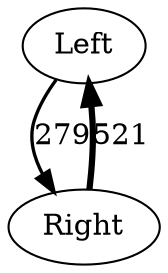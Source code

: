 strict digraph  {
Left;
Right;
Left -> Right  [label=279, penwidth="1.6065259117082533"];
Right -> Left  [label=521, penwidth="3.0"];
}
